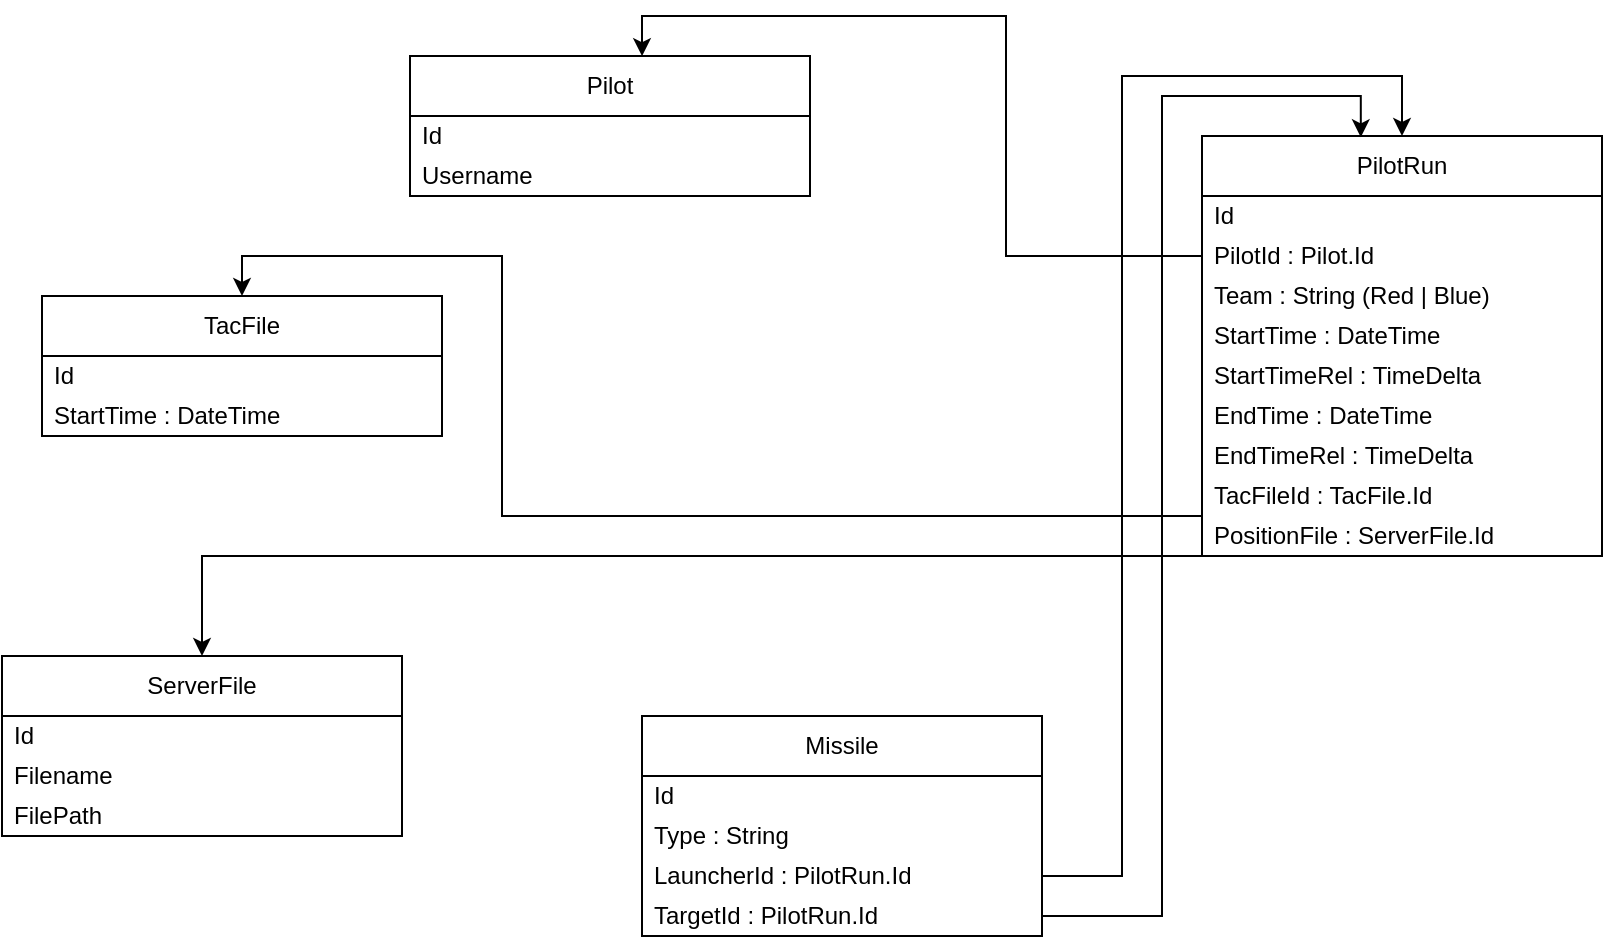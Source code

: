 <mxfile version="26.1.1">
  <diagram name="Σελίδα-1" id="thPBAzfYCgscxObfsKNT">
    <mxGraphModel dx="1322" dy="627" grid="1" gridSize="10" guides="1" tooltips="1" connect="1" arrows="1" fold="1" page="1" pageScale="1" pageWidth="827" pageHeight="1169" math="0" shadow="0">
      <root>
        <mxCell id="0" />
        <mxCell id="1" parent="0" />
        <mxCell id="TOeSlXEH2KMvcgAng6fR-13" value="TacFile" style="swimlane;fontStyle=0;childLayout=stackLayout;horizontal=1;startSize=30;horizontalStack=0;resizeParent=1;resizeParentMax=0;resizeLast=0;collapsible=1;marginBottom=0;whiteSpace=wrap;html=1;" parent="1" vertex="1">
          <mxGeometry x="30" y="210" width="200" height="70" as="geometry" />
        </mxCell>
        <mxCell id="TOeSlXEH2KMvcgAng6fR-17" value="Id" style="text;strokeColor=none;fillColor=none;align=left;verticalAlign=middle;spacingLeft=4;spacingRight=4;overflow=hidden;points=[[0,0.5],[1,0.5]];portConstraint=eastwest;rotatable=0;whiteSpace=wrap;html=1;" parent="TOeSlXEH2KMvcgAng6fR-13" vertex="1">
          <mxGeometry y="30" width="200" height="20" as="geometry" />
        </mxCell>
        <mxCell id="TOeSlXEH2KMvcgAng6fR-14" value="StartTime : DateTime" style="text;strokeColor=none;fillColor=none;align=left;verticalAlign=middle;spacingLeft=4;spacingRight=4;overflow=hidden;points=[[0,0.5],[1,0.5]];portConstraint=eastwest;rotatable=0;whiteSpace=wrap;html=1;" parent="TOeSlXEH2KMvcgAng6fR-13" vertex="1">
          <mxGeometry y="50" width="200" height="20" as="geometry" />
        </mxCell>
        <mxCell id="TOeSlXEH2KMvcgAng6fR-19" value="PilotRun" style="swimlane;fontStyle=0;childLayout=stackLayout;horizontal=1;startSize=30;horizontalStack=0;resizeParent=1;resizeParentMax=0;resizeLast=0;collapsible=1;marginBottom=0;whiteSpace=wrap;html=1;" parent="1" vertex="1">
          <mxGeometry x="610" y="130" width="200" height="210" as="geometry" />
        </mxCell>
        <mxCell id="TOeSlXEH2KMvcgAng6fR-20" value="Id" style="text;strokeColor=none;fillColor=none;align=left;verticalAlign=middle;spacingLeft=4;spacingRight=4;overflow=hidden;points=[[0,0.5],[1,0.5]];portConstraint=eastwest;rotatable=0;whiteSpace=wrap;html=1;" parent="TOeSlXEH2KMvcgAng6fR-19" vertex="1">
          <mxGeometry y="30" width="200" height="20" as="geometry" />
        </mxCell>
        <mxCell id="TOeSlXEH2KMvcgAng6fR-33" value="PilotId : Pilot.Id" style="text;strokeColor=none;fillColor=none;align=left;verticalAlign=middle;spacingLeft=4;spacingRight=4;overflow=hidden;points=[[0,0.5],[1,0.5]];portConstraint=eastwest;rotatable=0;whiteSpace=wrap;html=1;" parent="TOeSlXEH2KMvcgAng6fR-19" vertex="1">
          <mxGeometry y="50" width="200" height="20" as="geometry" />
        </mxCell>
        <mxCell id="TOeSlXEH2KMvcgAng6fR-39" value="Team : String (Red | Blue)" style="text;strokeColor=none;fillColor=none;align=left;verticalAlign=middle;spacingLeft=4;spacingRight=4;overflow=hidden;points=[[0,0.5],[1,0.5]];portConstraint=eastwest;rotatable=0;whiteSpace=wrap;html=1;" parent="TOeSlXEH2KMvcgAng6fR-19" vertex="1">
          <mxGeometry y="70" width="200" height="20" as="geometry" />
        </mxCell>
        <mxCell id="TOeSlXEH2KMvcgAng6fR-21" value="StartTime : DateTime" style="text;strokeColor=none;fillColor=none;align=left;verticalAlign=middle;spacingLeft=4;spacingRight=4;overflow=hidden;points=[[0,0.5],[1,0.5]];portConstraint=eastwest;rotatable=0;whiteSpace=wrap;html=1;" parent="TOeSlXEH2KMvcgAng6fR-19" vertex="1">
          <mxGeometry y="90" width="200" height="20" as="geometry" />
        </mxCell>
        <mxCell id="TOeSlXEH2KMvcgAng6fR-23" value="StartTimeRel : TimeDelta" style="text;strokeColor=none;fillColor=none;align=left;verticalAlign=middle;spacingLeft=4;spacingRight=4;overflow=hidden;points=[[0,0.5],[1,0.5]];portConstraint=eastwest;rotatable=0;whiteSpace=wrap;html=1;" parent="TOeSlXEH2KMvcgAng6fR-19" vertex="1">
          <mxGeometry y="110" width="200" height="20" as="geometry" />
        </mxCell>
        <mxCell id="TOeSlXEH2KMvcgAng6fR-22" value="EndTime : DateTime" style="text;strokeColor=none;fillColor=none;align=left;verticalAlign=middle;spacingLeft=4;spacingRight=4;overflow=hidden;points=[[0,0.5],[1,0.5]];portConstraint=eastwest;rotatable=0;whiteSpace=wrap;html=1;" parent="TOeSlXEH2KMvcgAng6fR-19" vertex="1">
          <mxGeometry y="130" width="200" height="20" as="geometry" />
        </mxCell>
        <mxCell id="TOeSlXEH2KMvcgAng6fR-24" value="EndTimeRel : TimeDelta" style="text;strokeColor=none;fillColor=none;align=left;verticalAlign=middle;spacingLeft=4;spacingRight=4;overflow=hidden;points=[[0,0.5],[1,0.5]];portConstraint=eastwest;rotatable=0;whiteSpace=wrap;html=1;" parent="TOeSlXEH2KMvcgAng6fR-19" vertex="1">
          <mxGeometry y="150" width="200" height="20" as="geometry" />
        </mxCell>
        <mxCell id="lN982t2cmF7MJWigbtpf-5" value="TacFileId : TacFile.Id" style="text;strokeColor=none;fillColor=none;align=left;verticalAlign=middle;spacingLeft=4;spacingRight=4;overflow=hidden;points=[[0,0.5],[1,0.5]];portConstraint=eastwest;rotatable=0;whiteSpace=wrap;html=1;" vertex="1" parent="TOeSlXEH2KMvcgAng6fR-19">
          <mxGeometry y="170" width="200" height="20" as="geometry" />
        </mxCell>
        <mxCell id="TOeSlXEH2KMvcgAng6fR-25" value="PositionFile : ServerFile.Id" style="text;strokeColor=none;fillColor=none;align=left;verticalAlign=middle;spacingLeft=4;spacingRight=4;overflow=hidden;points=[[0,0.5],[1,0.5]];portConstraint=eastwest;rotatable=0;whiteSpace=wrap;html=1;" parent="TOeSlXEH2KMvcgAng6fR-19" vertex="1">
          <mxGeometry y="190" width="200" height="20" as="geometry" />
        </mxCell>
        <mxCell id="TOeSlXEH2KMvcgAng6fR-26" value="Pilot" style="swimlane;fontStyle=0;childLayout=stackLayout;horizontal=1;startSize=30;horizontalStack=0;resizeParent=1;resizeParentMax=0;resizeLast=0;collapsible=1;marginBottom=0;whiteSpace=wrap;html=1;" parent="1" vertex="1">
          <mxGeometry x="214" y="90" width="200" height="70" as="geometry" />
        </mxCell>
        <mxCell id="TOeSlXEH2KMvcgAng6fR-27" value="Id" style="text;strokeColor=none;fillColor=none;align=left;verticalAlign=middle;spacingLeft=4;spacingRight=4;overflow=hidden;points=[[0,0.5],[1,0.5]];portConstraint=eastwest;rotatable=0;whiteSpace=wrap;html=1;" parent="TOeSlXEH2KMvcgAng6fR-26" vertex="1">
          <mxGeometry y="30" width="200" height="20" as="geometry" />
        </mxCell>
        <mxCell id="TOeSlXEH2KMvcgAng6fR-28" value="Username" style="text;strokeColor=none;fillColor=none;align=left;verticalAlign=middle;spacingLeft=4;spacingRight=4;overflow=hidden;points=[[0,0.5],[1,0.5]];portConstraint=eastwest;rotatable=0;whiteSpace=wrap;html=1;" parent="TOeSlXEH2KMvcgAng6fR-26" vertex="1">
          <mxGeometry y="50" width="200" height="20" as="geometry" />
        </mxCell>
        <mxCell id="TOeSlXEH2KMvcgAng6fR-34" value="Missile" style="swimlane;fontStyle=0;childLayout=stackLayout;horizontal=1;startSize=30;horizontalStack=0;resizeParent=1;resizeParentMax=0;resizeLast=0;collapsible=1;marginBottom=0;whiteSpace=wrap;html=1;" parent="1" vertex="1">
          <mxGeometry x="330" y="420" width="200" height="110" as="geometry" />
        </mxCell>
        <mxCell id="TOeSlXEH2KMvcgAng6fR-35" value="Id" style="text;strokeColor=none;fillColor=none;align=left;verticalAlign=middle;spacingLeft=4;spacingRight=4;overflow=hidden;points=[[0,0.5],[1,0.5]];portConstraint=eastwest;rotatable=0;whiteSpace=wrap;html=1;" parent="TOeSlXEH2KMvcgAng6fR-34" vertex="1">
          <mxGeometry y="30" width="200" height="20" as="geometry" />
        </mxCell>
        <mxCell id="TOeSlXEH2KMvcgAng6fR-38" value="Type : String" style="text;strokeColor=none;fillColor=none;align=left;verticalAlign=middle;spacingLeft=4;spacingRight=4;overflow=hidden;points=[[0,0.5],[1,0.5]];portConstraint=eastwest;rotatable=0;whiteSpace=wrap;html=1;" parent="TOeSlXEH2KMvcgAng6fR-34" vertex="1">
          <mxGeometry y="50" width="200" height="20" as="geometry" />
        </mxCell>
        <mxCell id="TOeSlXEH2KMvcgAng6fR-37" value="LauncherId : PilotRun.Id" style="text;strokeColor=none;fillColor=none;align=left;verticalAlign=middle;spacingLeft=4;spacingRight=4;overflow=hidden;points=[[0,0.5],[1,0.5]];portConstraint=eastwest;rotatable=0;whiteSpace=wrap;html=1;" parent="TOeSlXEH2KMvcgAng6fR-34" vertex="1">
          <mxGeometry y="70" width="200" height="20" as="geometry" />
        </mxCell>
        <mxCell id="TOeSlXEH2KMvcgAng6fR-36" value="TargetId : PilotRun.Id" style="text;strokeColor=none;fillColor=none;align=left;verticalAlign=middle;spacingLeft=4;spacingRight=4;overflow=hidden;points=[[0,0.5],[1,0.5]];portConstraint=eastwest;rotatable=0;whiteSpace=wrap;html=1;" parent="TOeSlXEH2KMvcgAng6fR-34" vertex="1">
          <mxGeometry y="90" width="200" height="20" as="geometry" />
        </mxCell>
        <mxCell id="lN982t2cmF7MJWigbtpf-1" value="ServerFile" style="swimlane;fontStyle=0;childLayout=stackLayout;horizontal=1;startSize=30;horizontalStack=0;resizeParent=1;resizeParentMax=0;resizeLast=0;collapsible=1;marginBottom=0;whiteSpace=wrap;html=1;" vertex="1" parent="1">
          <mxGeometry x="10" y="390" width="200" height="90" as="geometry" />
        </mxCell>
        <mxCell id="lN982t2cmF7MJWigbtpf-2" value="Id" style="text;strokeColor=none;fillColor=none;align=left;verticalAlign=middle;spacingLeft=4;spacingRight=4;overflow=hidden;points=[[0,0.5],[1,0.5]];portConstraint=eastwest;rotatable=0;whiteSpace=wrap;html=1;" vertex="1" parent="lN982t2cmF7MJWigbtpf-1">
          <mxGeometry y="30" width="200" height="20" as="geometry" />
        </mxCell>
        <mxCell id="lN982t2cmF7MJWigbtpf-4" value="Filename" style="text;strokeColor=none;fillColor=none;align=left;verticalAlign=middle;spacingLeft=4;spacingRight=4;overflow=hidden;points=[[0,0.5],[1,0.5]];portConstraint=eastwest;rotatable=0;whiteSpace=wrap;html=1;" vertex="1" parent="lN982t2cmF7MJWigbtpf-1">
          <mxGeometry y="50" width="200" height="20" as="geometry" />
        </mxCell>
        <mxCell id="lN982t2cmF7MJWigbtpf-3" value="FilePath" style="text;strokeColor=none;fillColor=none;align=left;verticalAlign=middle;spacingLeft=4;spacingRight=4;overflow=hidden;points=[[0,0.5],[1,0.5]];portConstraint=eastwest;rotatable=0;whiteSpace=wrap;html=1;" vertex="1" parent="lN982t2cmF7MJWigbtpf-1">
          <mxGeometry y="70" width="200" height="20" as="geometry" />
        </mxCell>
        <mxCell id="lN982t2cmF7MJWigbtpf-6" style="edgeStyle=orthogonalEdgeStyle;rounded=0;orthogonalLoop=1;jettySize=auto;html=1;entryX=0.5;entryY=0;entryDx=0;entryDy=0;" edge="1" parent="1" source="TOeSlXEH2KMvcgAng6fR-25" target="lN982t2cmF7MJWigbtpf-1">
          <mxGeometry relative="1" as="geometry">
            <Array as="points">
              <mxPoint x="110" y="340" />
            </Array>
          </mxGeometry>
        </mxCell>
        <mxCell id="lN982t2cmF7MJWigbtpf-7" style="edgeStyle=orthogonalEdgeStyle;rounded=0;orthogonalLoop=1;jettySize=auto;html=1;entryX=0.58;entryY=0.001;entryDx=0;entryDy=0;entryPerimeter=0;" edge="1" parent="1" source="TOeSlXEH2KMvcgAng6fR-33" target="TOeSlXEH2KMvcgAng6fR-26">
          <mxGeometry relative="1" as="geometry" />
        </mxCell>
        <mxCell id="lN982t2cmF7MJWigbtpf-8" style="edgeStyle=orthogonalEdgeStyle;rounded=0;orthogonalLoop=1;jettySize=auto;html=1;entryX=0.5;entryY=0;entryDx=0;entryDy=0;" edge="1" parent="1" source="lN982t2cmF7MJWigbtpf-5" target="TOeSlXEH2KMvcgAng6fR-13">
          <mxGeometry relative="1" as="geometry">
            <Array as="points">
              <mxPoint x="260" y="320" />
              <mxPoint x="260" y="190" />
              <mxPoint x="130" y="190" />
            </Array>
          </mxGeometry>
        </mxCell>
        <mxCell id="lN982t2cmF7MJWigbtpf-9" style="edgeStyle=orthogonalEdgeStyle;rounded=0;orthogonalLoop=1;jettySize=auto;html=1;entryX=0.5;entryY=0;entryDx=0;entryDy=0;" edge="1" parent="1" source="TOeSlXEH2KMvcgAng6fR-37" target="TOeSlXEH2KMvcgAng6fR-19">
          <mxGeometry relative="1" as="geometry">
            <Array as="points">
              <mxPoint x="570" y="500" />
              <mxPoint x="570" y="100" />
              <mxPoint x="710" y="100" />
            </Array>
          </mxGeometry>
        </mxCell>
        <mxCell id="lN982t2cmF7MJWigbtpf-10" style="edgeStyle=orthogonalEdgeStyle;rounded=0;orthogonalLoop=1;jettySize=auto;html=1;entryX=0.397;entryY=0.003;entryDx=0;entryDy=0;entryPerimeter=0;" edge="1" parent="1" source="TOeSlXEH2KMvcgAng6fR-36" target="TOeSlXEH2KMvcgAng6fR-19">
          <mxGeometry relative="1" as="geometry">
            <Array as="points">
              <mxPoint x="590" y="520" />
              <mxPoint x="590" y="110" />
              <mxPoint x="689" y="110" />
            </Array>
          </mxGeometry>
        </mxCell>
      </root>
    </mxGraphModel>
  </diagram>
</mxfile>
